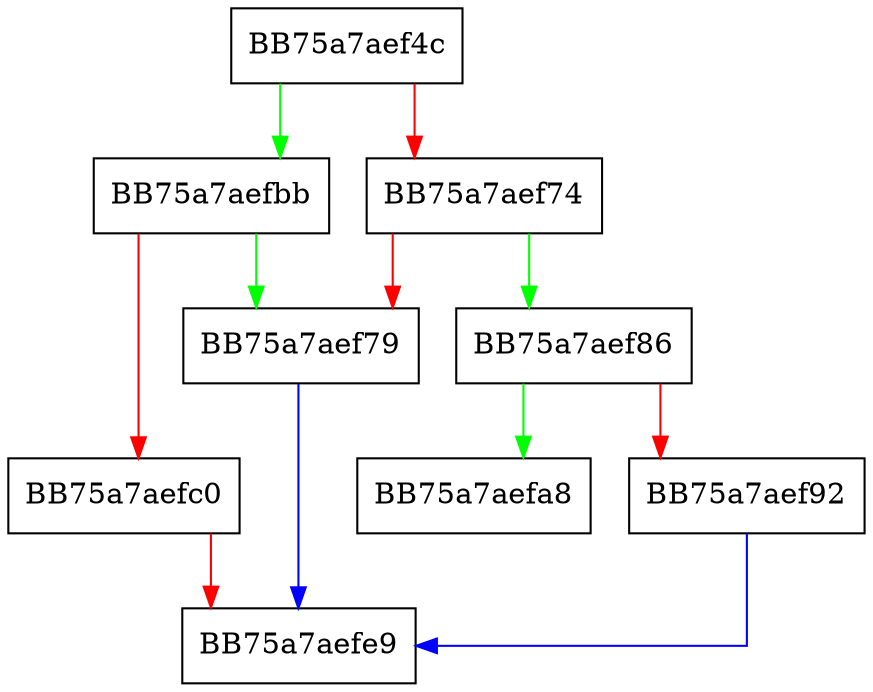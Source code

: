 digraph __c16rtomb_utf8 {
  node [shape="box"];
  graph [splines=ortho];
  BB75a7aef4c -> BB75a7aefbb [color="green"];
  BB75a7aef4c -> BB75a7aef74 [color="red"];
  BB75a7aef74 -> BB75a7aef86 [color="green"];
  BB75a7aef74 -> BB75a7aef79 [color="red"];
  BB75a7aef79 -> BB75a7aefe9 [color="blue"];
  BB75a7aef86 -> BB75a7aefa8 [color="green"];
  BB75a7aef86 -> BB75a7aef92 [color="red"];
  BB75a7aef92 -> BB75a7aefe9 [color="blue"];
  BB75a7aefbb -> BB75a7aef79 [color="green"];
  BB75a7aefbb -> BB75a7aefc0 [color="red"];
  BB75a7aefc0 -> BB75a7aefe9 [color="red"];
}